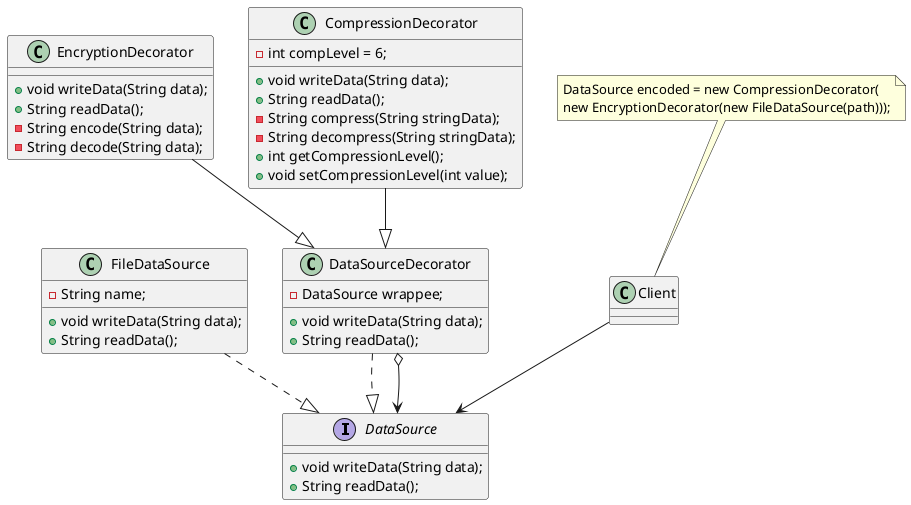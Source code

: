@startuml
/'编码和压缩装饰'/
/'定义了读取和写入操作的通用数据接口'/
interface DataSource{
  + void writeData(String data);
  + String readData();
}
/'简单数据读写器'/
class FileDataSource{
  - String name;
  + void writeData(String data);
  + String readData();
}
FileDataSource ..|> DataSource
/'抽象基础装饰'/
class DataSourceDecorator{
  - DataSource wrappee;

  + void writeData(String data);
  + String readData();
}
DataSourceDecorator ..|> DataSource
DataSourceDecorator o--> DataSource
/'加密装饰'/
class EncryptionDecorator{
  + void writeData(String data);
  + String readData();
  - String encode(String data);
  - String decode(String data);
}
EncryptionDecorator --|> DataSourceDecorator

/'压缩装饰'/
class CompressionDecorator{
  - int compLevel = 6;

  + void writeData(String data);
  + String readData();
  - String compress(String stringData);
  - String decompress(String stringData);
  + int getCompressionLevel();
  + void setCompressionLevel(int value);
}
CompressionDecorator --|> DataSourceDecorator
class Client{
}
Client --> DataSource
note top of Client:DataSource encoded = new CompressionDecorator(\nnew EncryptionDecorator(new FileDataSource(path)));
@enduml
